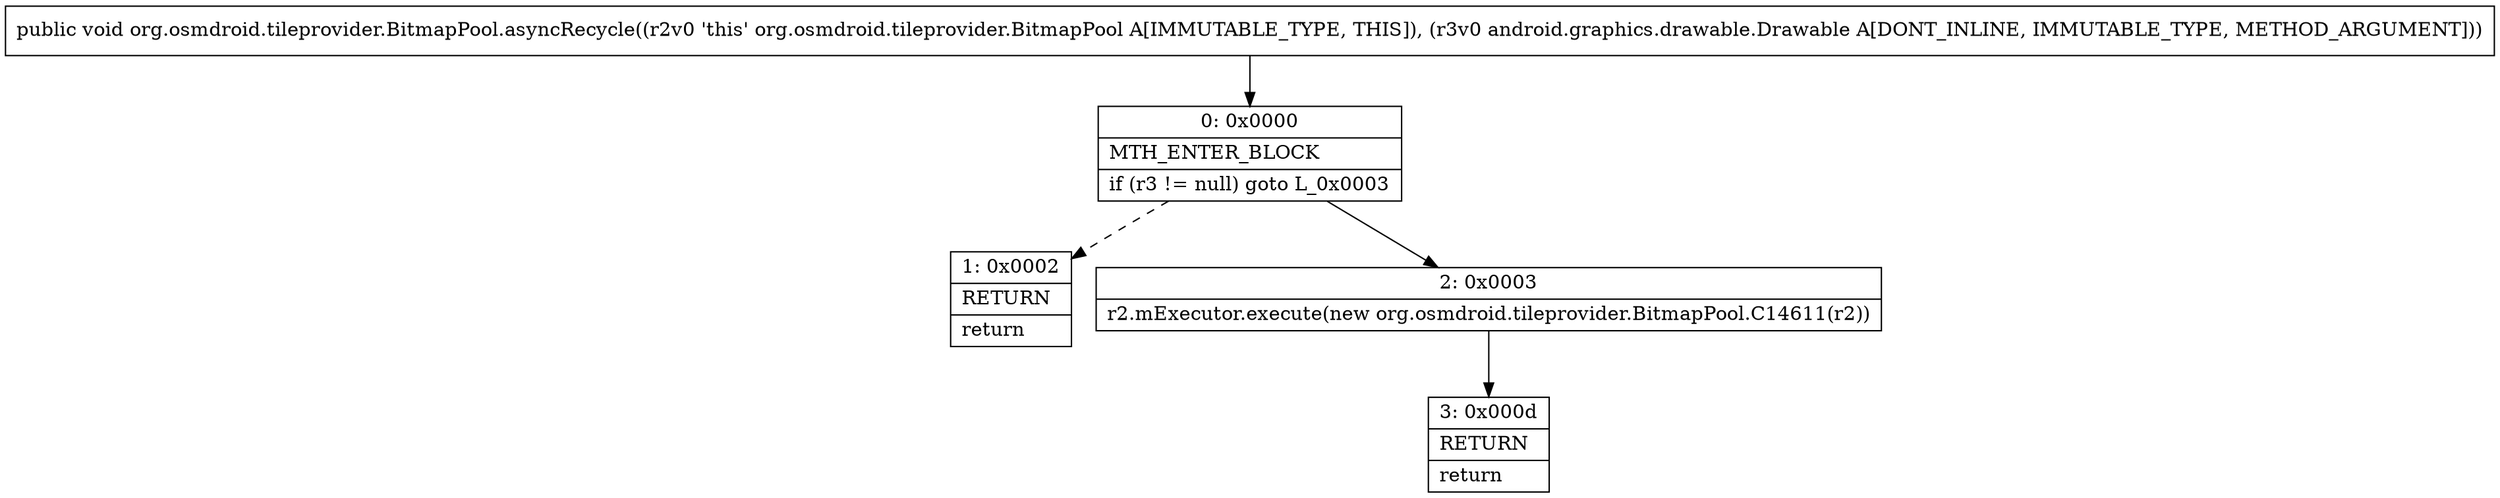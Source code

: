 digraph "CFG fororg.osmdroid.tileprovider.BitmapPool.asyncRecycle(Landroid\/graphics\/drawable\/Drawable;)V" {
Node_0 [shape=record,label="{0\:\ 0x0000|MTH_ENTER_BLOCK\l|if (r3 != null) goto L_0x0003\l}"];
Node_1 [shape=record,label="{1\:\ 0x0002|RETURN\l|return\l}"];
Node_2 [shape=record,label="{2\:\ 0x0003|r2.mExecutor.execute(new org.osmdroid.tileprovider.BitmapPool.C14611(r2))\l}"];
Node_3 [shape=record,label="{3\:\ 0x000d|RETURN\l|return\l}"];
MethodNode[shape=record,label="{public void org.osmdroid.tileprovider.BitmapPool.asyncRecycle((r2v0 'this' org.osmdroid.tileprovider.BitmapPool A[IMMUTABLE_TYPE, THIS]), (r3v0 android.graphics.drawable.Drawable A[DONT_INLINE, IMMUTABLE_TYPE, METHOD_ARGUMENT])) }"];
MethodNode -> Node_0;
Node_0 -> Node_1[style=dashed];
Node_0 -> Node_2;
Node_2 -> Node_3;
}

